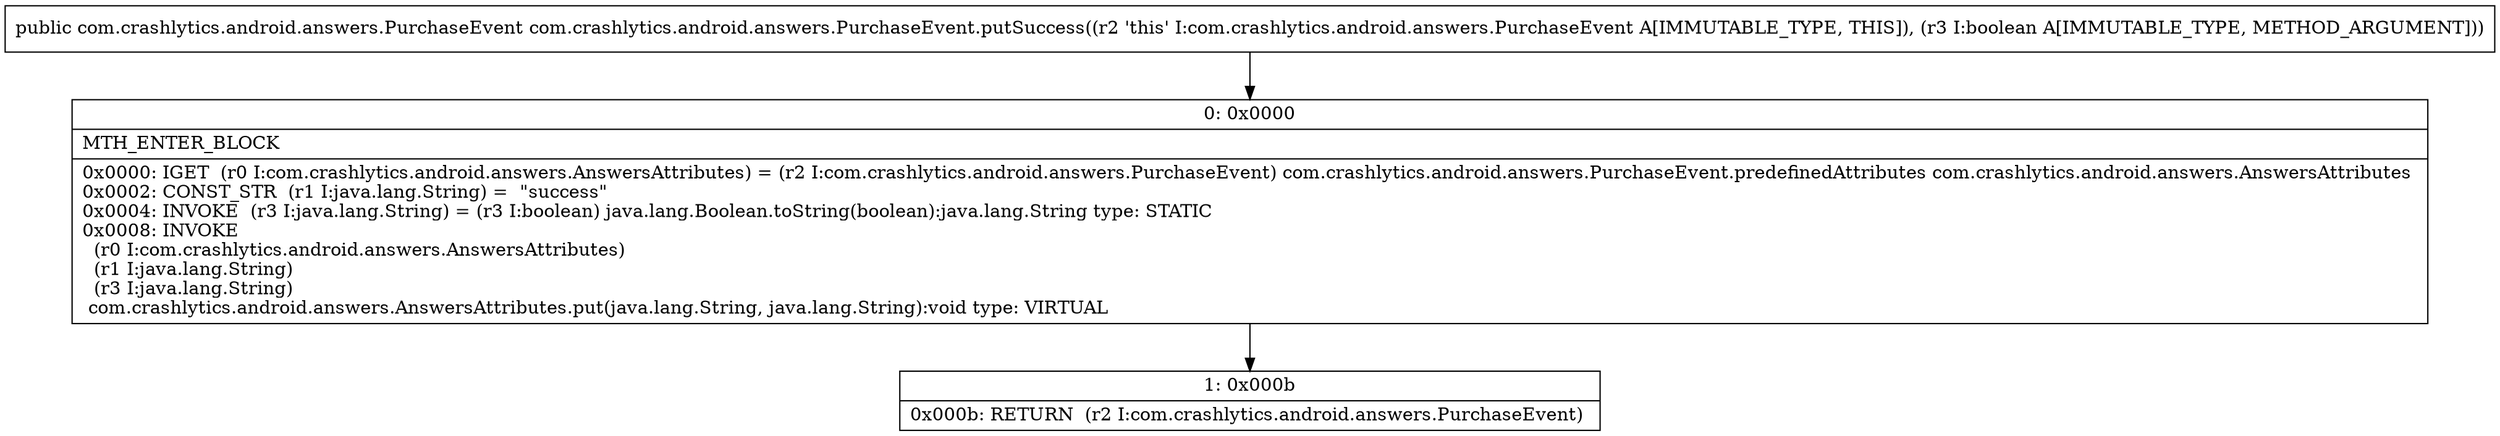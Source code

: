 digraph "CFG forcom.crashlytics.android.answers.PurchaseEvent.putSuccess(Z)Lcom\/crashlytics\/android\/answers\/PurchaseEvent;" {
Node_0 [shape=record,label="{0\:\ 0x0000|MTH_ENTER_BLOCK\l|0x0000: IGET  (r0 I:com.crashlytics.android.answers.AnswersAttributes) = (r2 I:com.crashlytics.android.answers.PurchaseEvent) com.crashlytics.android.answers.PurchaseEvent.predefinedAttributes com.crashlytics.android.answers.AnswersAttributes \l0x0002: CONST_STR  (r1 I:java.lang.String) =  \"success\" \l0x0004: INVOKE  (r3 I:java.lang.String) = (r3 I:boolean) java.lang.Boolean.toString(boolean):java.lang.String type: STATIC \l0x0008: INVOKE  \l  (r0 I:com.crashlytics.android.answers.AnswersAttributes)\l  (r1 I:java.lang.String)\l  (r3 I:java.lang.String)\l com.crashlytics.android.answers.AnswersAttributes.put(java.lang.String, java.lang.String):void type: VIRTUAL \l}"];
Node_1 [shape=record,label="{1\:\ 0x000b|0x000b: RETURN  (r2 I:com.crashlytics.android.answers.PurchaseEvent) \l}"];
MethodNode[shape=record,label="{public com.crashlytics.android.answers.PurchaseEvent com.crashlytics.android.answers.PurchaseEvent.putSuccess((r2 'this' I:com.crashlytics.android.answers.PurchaseEvent A[IMMUTABLE_TYPE, THIS]), (r3 I:boolean A[IMMUTABLE_TYPE, METHOD_ARGUMENT])) }"];
MethodNode -> Node_0;
Node_0 -> Node_1;
}

